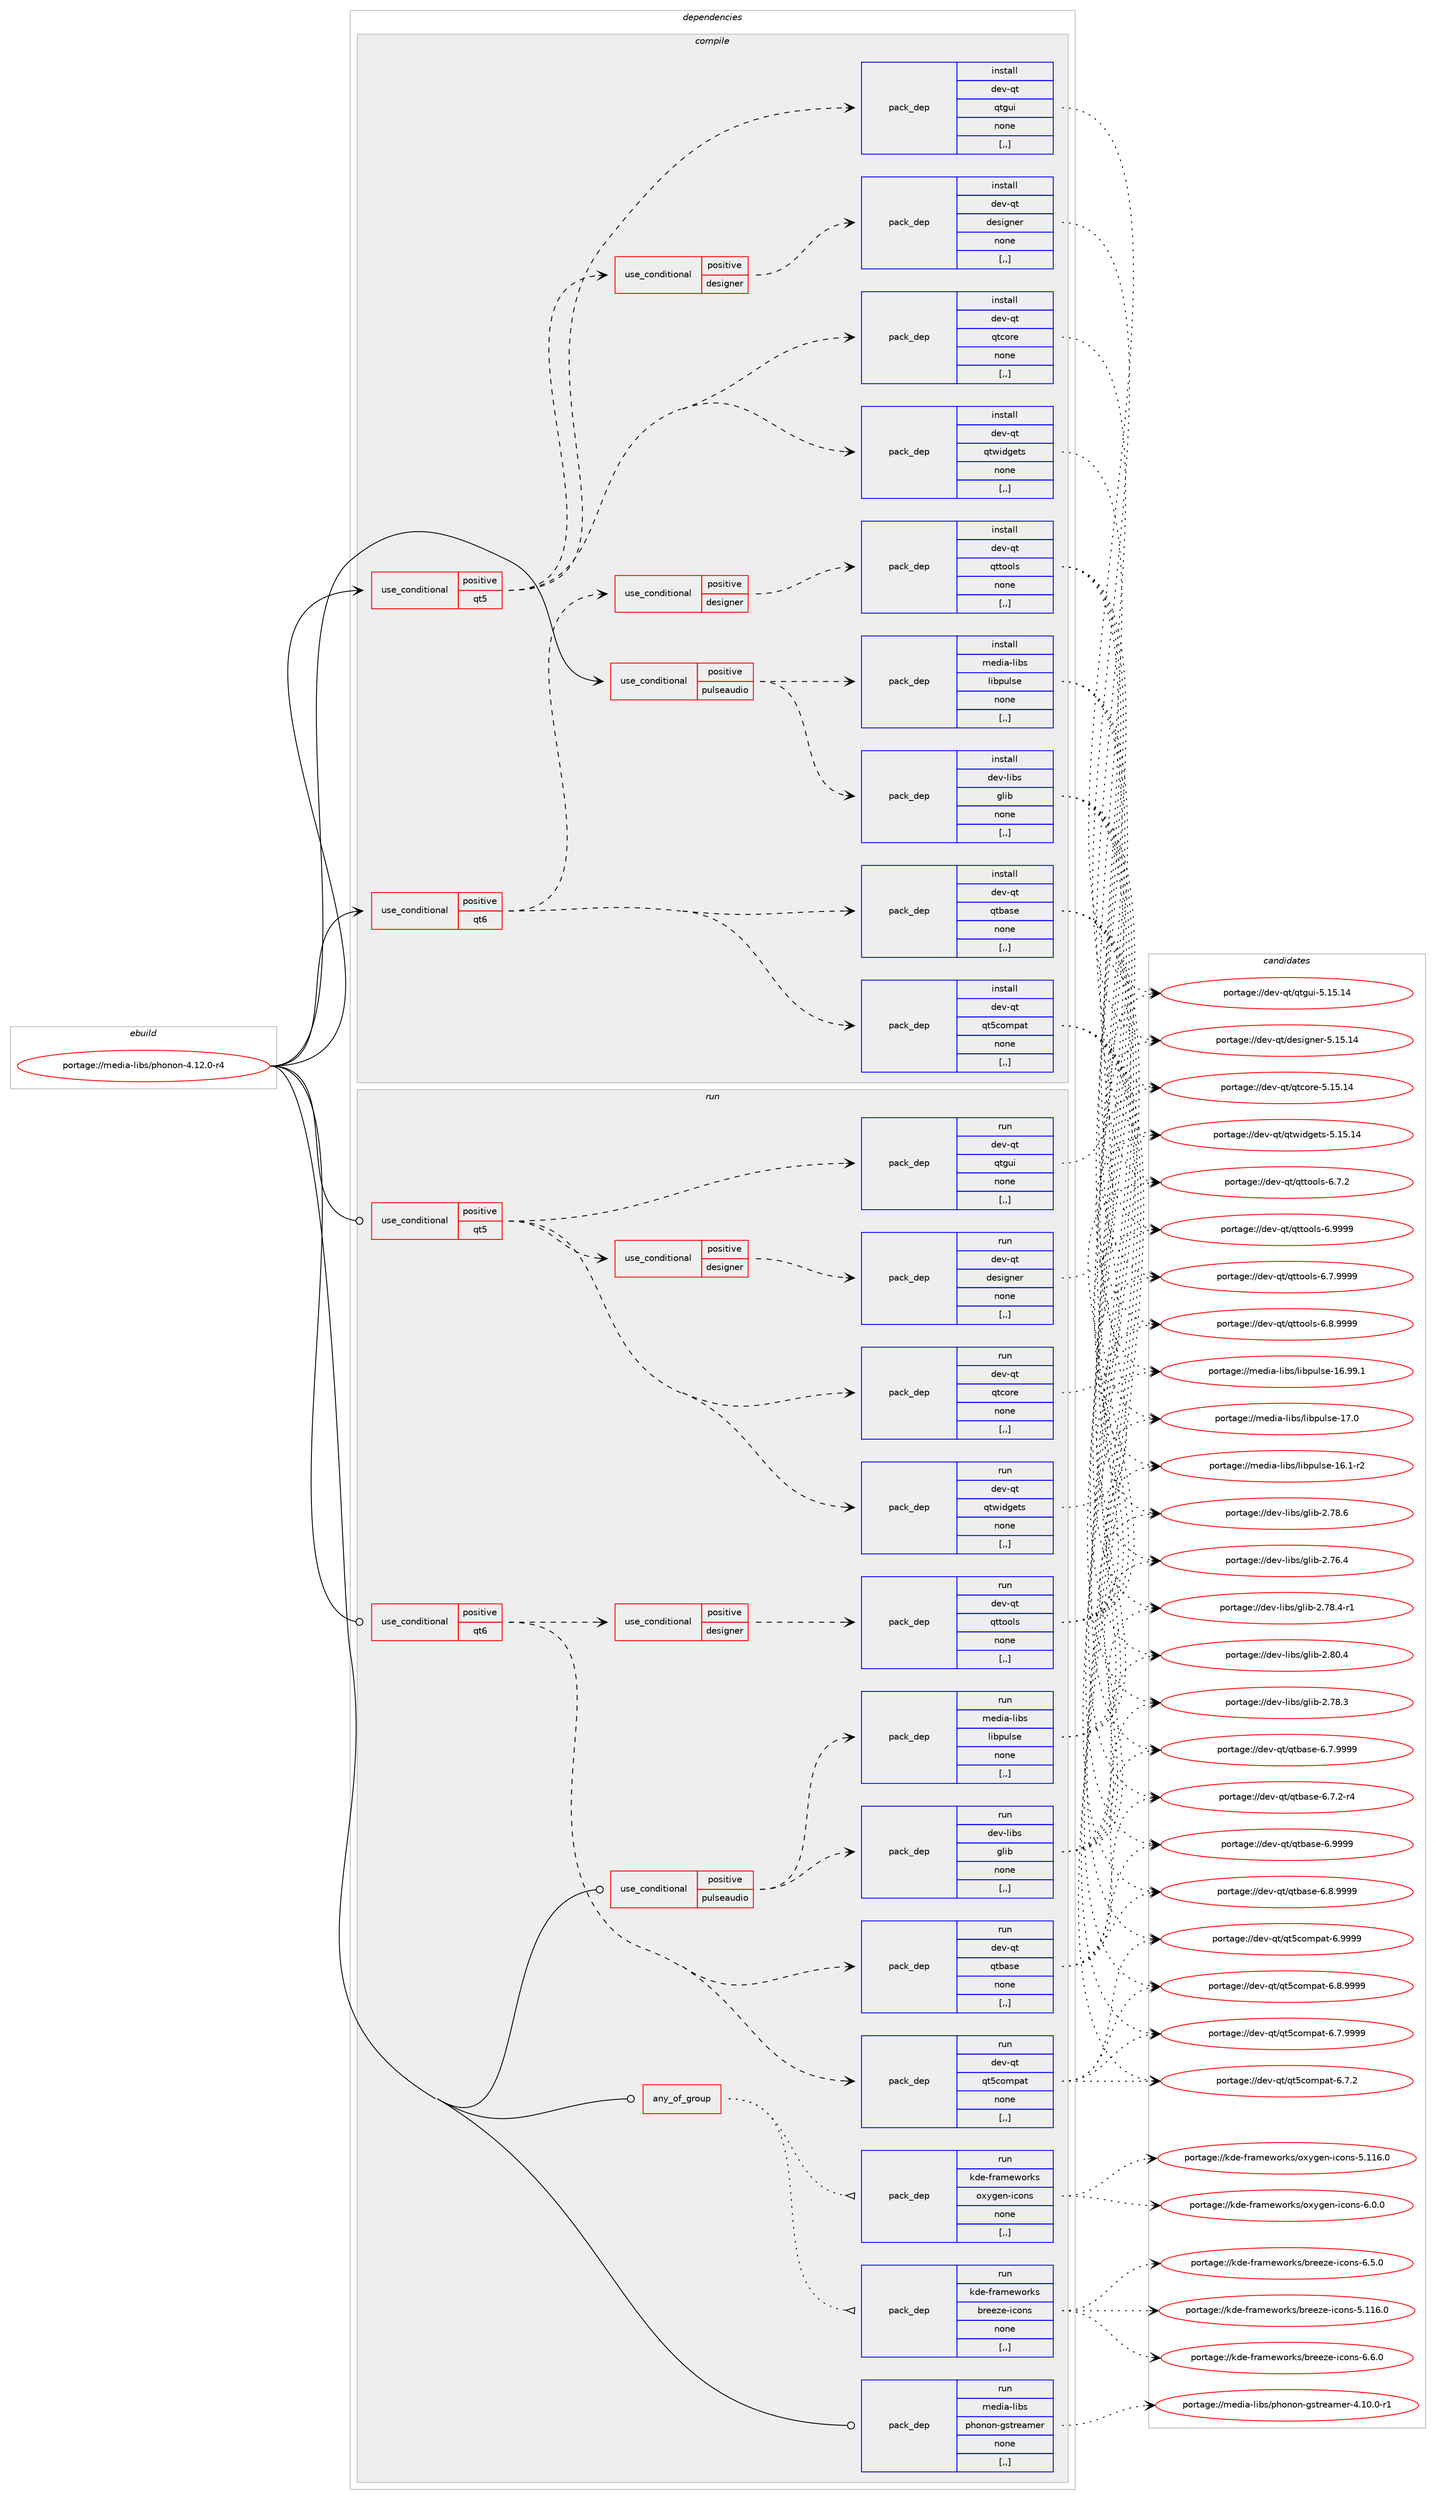 digraph prolog {

# *************
# Graph options
# *************

newrank=true;
concentrate=true;
compound=true;
graph [rankdir=LR,fontname=Helvetica,fontsize=10,ranksep=1.5];#, ranksep=2.5, nodesep=0.2];
edge  [arrowhead=vee];
node  [fontname=Helvetica,fontsize=10];

# **********
# The ebuild
# **********

subgraph cluster_leftcol {
color=gray;
label=<<i>ebuild</i>>;
id [label="portage://media-libs/phonon-4.12.0-r4", color=red, width=4, href="../media-libs/phonon-4.12.0-r4.svg"];
}

# ****************
# The dependencies
# ****************

subgraph cluster_midcol {
color=gray;
label=<<i>dependencies</i>>;
subgraph cluster_compile {
fillcolor="#eeeeee";
style=filled;
label=<<i>compile</i>>;
subgraph cond210964 {
dependency815528 [label=<<TABLE BORDER="0" CELLBORDER="1" CELLSPACING="0" CELLPADDING="4"><TR><TD ROWSPAN="3" CELLPADDING="10">use_conditional</TD></TR><TR><TD>positive</TD></TR><TR><TD>pulseaudio</TD></TR></TABLE>>, shape=none, color=red];
subgraph pack598422 {
dependency815529 [label=<<TABLE BORDER="0" CELLBORDER="1" CELLSPACING="0" CELLPADDING="4" WIDTH="220"><TR><TD ROWSPAN="6" CELLPADDING="30">pack_dep</TD></TR><TR><TD WIDTH="110">install</TD></TR><TR><TD>dev-libs</TD></TR><TR><TD>glib</TD></TR><TR><TD>none</TD></TR><TR><TD>[,,]</TD></TR></TABLE>>, shape=none, color=blue];
}
dependency815528:e -> dependency815529:w [weight=20,style="dashed",arrowhead="vee"];
subgraph pack598423 {
dependency815530 [label=<<TABLE BORDER="0" CELLBORDER="1" CELLSPACING="0" CELLPADDING="4" WIDTH="220"><TR><TD ROWSPAN="6" CELLPADDING="30">pack_dep</TD></TR><TR><TD WIDTH="110">install</TD></TR><TR><TD>media-libs</TD></TR><TR><TD>libpulse</TD></TR><TR><TD>none</TD></TR><TR><TD>[,,]</TD></TR></TABLE>>, shape=none, color=blue];
}
dependency815528:e -> dependency815530:w [weight=20,style="dashed",arrowhead="vee"];
}
id:e -> dependency815528:w [weight=20,style="solid",arrowhead="vee"];
subgraph cond210965 {
dependency815531 [label=<<TABLE BORDER="0" CELLBORDER="1" CELLSPACING="0" CELLPADDING="4"><TR><TD ROWSPAN="3" CELLPADDING="10">use_conditional</TD></TR><TR><TD>positive</TD></TR><TR><TD>qt5</TD></TR></TABLE>>, shape=none, color=red];
subgraph pack598424 {
dependency815532 [label=<<TABLE BORDER="0" CELLBORDER="1" CELLSPACING="0" CELLPADDING="4" WIDTH="220"><TR><TD ROWSPAN="6" CELLPADDING="30">pack_dep</TD></TR><TR><TD WIDTH="110">install</TD></TR><TR><TD>dev-qt</TD></TR><TR><TD>qtcore</TD></TR><TR><TD>none</TD></TR><TR><TD>[,,]</TD></TR></TABLE>>, shape=none, color=blue];
}
dependency815531:e -> dependency815532:w [weight=20,style="dashed",arrowhead="vee"];
subgraph pack598425 {
dependency815533 [label=<<TABLE BORDER="0" CELLBORDER="1" CELLSPACING="0" CELLPADDING="4" WIDTH="220"><TR><TD ROWSPAN="6" CELLPADDING="30">pack_dep</TD></TR><TR><TD WIDTH="110">install</TD></TR><TR><TD>dev-qt</TD></TR><TR><TD>qtgui</TD></TR><TR><TD>none</TD></TR><TR><TD>[,,]</TD></TR></TABLE>>, shape=none, color=blue];
}
dependency815531:e -> dependency815533:w [weight=20,style="dashed",arrowhead="vee"];
subgraph pack598426 {
dependency815534 [label=<<TABLE BORDER="0" CELLBORDER="1" CELLSPACING="0" CELLPADDING="4" WIDTH="220"><TR><TD ROWSPAN="6" CELLPADDING="30">pack_dep</TD></TR><TR><TD WIDTH="110">install</TD></TR><TR><TD>dev-qt</TD></TR><TR><TD>qtwidgets</TD></TR><TR><TD>none</TD></TR><TR><TD>[,,]</TD></TR></TABLE>>, shape=none, color=blue];
}
dependency815531:e -> dependency815534:w [weight=20,style="dashed",arrowhead="vee"];
subgraph cond210966 {
dependency815535 [label=<<TABLE BORDER="0" CELLBORDER="1" CELLSPACING="0" CELLPADDING="4"><TR><TD ROWSPAN="3" CELLPADDING="10">use_conditional</TD></TR><TR><TD>positive</TD></TR><TR><TD>designer</TD></TR></TABLE>>, shape=none, color=red];
subgraph pack598427 {
dependency815536 [label=<<TABLE BORDER="0" CELLBORDER="1" CELLSPACING="0" CELLPADDING="4" WIDTH="220"><TR><TD ROWSPAN="6" CELLPADDING="30">pack_dep</TD></TR><TR><TD WIDTH="110">install</TD></TR><TR><TD>dev-qt</TD></TR><TR><TD>designer</TD></TR><TR><TD>none</TD></TR><TR><TD>[,,]</TD></TR></TABLE>>, shape=none, color=blue];
}
dependency815535:e -> dependency815536:w [weight=20,style="dashed",arrowhead="vee"];
}
dependency815531:e -> dependency815535:w [weight=20,style="dashed",arrowhead="vee"];
}
id:e -> dependency815531:w [weight=20,style="solid",arrowhead="vee"];
subgraph cond210967 {
dependency815537 [label=<<TABLE BORDER="0" CELLBORDER="1" CELLSPACING="0" CELLPADDING="4"><TR><TD ROWSPAN="3" CELLPADDING="10">use_conditional</TD></TR><TR><TD>positive</TD></TR><TR><TD>qt6</TD></TR></TABLE>>, shape=none, color=red];
subgraph pack598428 {
dependency815538 [label=<<TABLE BORDER="0" CELLBORDER="1" CELLSPACING="0" CELLPADDING="4" WIDTH="220"><TR><TD ROWSPAN="6" CELLPADDING="30">pack_dep</TD></TR><TR><TD WIDTH="110">install</TD></TR><TR><TD>dev-qt</TD></TR><TR><TD>qt5compat</TD></TR><TR><TD>none</TD></TR><TR><TD>[,,]</TD></TR></TABLE>>, shape=none, color=blue];
}
dependency815537:e -> dependency815538:w [weight=20,style="dashed",arrowhead="vee"];
subgraph pack598429 {
dependency815539 [label=<<TABLE BORDER="0" CELLBORDER="1" CELLSPACING="0" CELLPADDING="4" WIDTH="220"><TR><TD ROWSPAN="6" CELLPADDING="30">pack_dep</TD></TR><TR><TD WIDTH="110">install</TD></TR><TR><TD>dev-qt</TD></TR><TR><TD>qtbase</TD></TR><TR><TD>none</TD></TR><TR><TD>[,,]</TD></TR></TABLE>>, shape=none, color=blue];
}
dependency815537:e -> dependency815539:w [weight=20,style="dashed",arrowhead="vee"];
subgraph cond210968 {
dependency815540 [label=<<TABLE BORDER="0" CELLBORDER="1" CELLSPACING="0" CELLPADDING="4"><TR><TD ROWSPAN="3" CELLPADDING="10">use_conditional</TD></TR><TR><TD>positive</TD></TR><TR><TD>designer</TD></TR></TABLE>>, shape=none, color=red];
subgraph pack598430 {
dependency815541 [label=<<TABLE BORDER="0" CELLBORDER="1" CELLSPACING="0" CELLPADDING="4" WIDTH="220"><TR><TD ROWSPAN="6" CELLPADDING="30">pack_dep</TD></TR><TR><TD WIDTH="110">install</TD></TR><TR><TD>dev-qt</TD></TR><TR><TD>qttools</TD></TR><TR><TD>none</TD></TR><TR><TD>[,,]</TD></TR></TABLE>>, shape=none, color=blue];
}
dependency815540:e -> dependency815541:w [weight=20,style="dashed",arrowhead="vee"];
}
dependency815537:e -> dependency815540:w [weight=20,style="dashed",arrowhead="vee"];
}
id:e -> dependency815537:w [weight=20,style="solid",arrowhead="vee"];
}
subgraph cluster_compileandrun {
fillcolor="#eeeeee";
style=filled;
label=<<i>compile and run</i>>;
}
subgraph cluster_run {
fillcolor="#eeeeee";
style=filled;
label=<<i>run</i>>;
subgraph any5748 {
dependency815542 [label=<<TABLE BORDER="0" CELLBORDER="1" CELLSPACING="0" CELLPADDING="4"><TR><TD CELLPADDING="10">any_of_group</TD></TR></TABLE>>, shape=none, color=red];subgraph pack598431 {
dependency815543 [label=<<TABLE BORDER="0" CELLBORDER="1" CELLSPACING="0" CELLPADDING="4" WIDTH="220"><TR><TD ROWSPAN="6" CELLPADDING="30">pack_dep</TD></TR><TR><TD WIDTH="110">run</TD></TR><TR><TD>kde-frameworks</TD></TR><TR><TD>breeze-icons</TD></TR><TR><TD>none</TD></TR><TR><TD>[,,]</TD></TR></TABLE>>, shape=none, color=blue];
}
dependency815542:e -> dependency815543:w [weight=20,style="dotted",arrowhead="oinv"];
subgraph pack598432 {
dependency815544 [label=<<TABLE BORDER="0" CELLBORDER="1" CELLSPACING="0" CELLPADDING="4" WIDTH="220"><TR><TD ROWSPAN="6" CELLPADDING="30">pack_dep</TD></TR><TR><TD WIDTH="110">run</TD></TR><TR><TD>kde-frameworks</TD></TR><TR><TD>oxygen-icons</TD></TR><TR><TD>none</TD></TR><TR><TD>[,,]</TD></TR></TABLE>>, shape=none, color=blue];
}
dependency815542:e -> dependency815544:w [weight=20,style="dotted",arrowhead="oinv"];
}
id:e -> dependency815542:w [weight=20,style="solid",arrowhead="odot"];
subgraph cond210969 {
dependency815545 [label=<<TABLE BORDER="0" CELLBORDER="1" CELLSPACING="0" CELLPADDING="4"><TR><TD ROWSPAN="3" CELLPADDING="10">use_conditional</TD></TR><TR><TD>positive</TD></TR><TR><TD>pulseaudio</TD></TR></TABLE>>, shape=none, color=red];
subgraph pack598433 {
dependency815546 [label=<<TABLE BORDER="0" CELLBORDER="1" CELLSPACING="0" CELLPADDING="4" WIDTH="220"><TR><TD ROWSPAN="6" CELLPADDING="30">pack_dep</TD></TR><TR><TD WIDTH="110">run</TD></TR><TR><TD>dev-libs</TD></TR><TR><TD>glib</TD></TR><TR><TD>none</TD></TR><TR><TD>[,,]</TD></TR></TABLE>>, shape=none, color=blue];
}
dependency815545:e -> dependency815546:w [weight=20,style="dashed",arrowhead="vee"];
subgraph pack598434 {
dependency815547 [label=<<TABLE BORDER="0" CELLBORDER="1" CELLSPACING="0" CELLPADDING="4" WIDTH="220"><TR><TD ROWSPAN="6" CELLPADDING="30">pack_dep</TD></TR><TR><TD WIDTH="110">run</TD></TR><TR><TD>media-libs</TD></TR><TR><TD>libpulse</TD></TR><TR><TD>none</TD></TR><TR><TD>[,,]</TD></TR></TABLE>>, shape=none, color=blue];
}
dependency815545:e -> dependency815547:w [weight=20,style="dashed",arrowhead="vee"];
}
id:e -> dependency815545:w [weight=20,style="solid",arrowhead="odot"];
subgraph cond210970 {
dependency815548 [label=<<TABLE BORDER="0" CELLBORDER="1" CELLSPACING="0" CELLPADDING="4"><TR><TD ROWSPAN="3" CELLPADDING="10">use_conditional</TD></TR><TR><TD>positive</TD></TR><TR><TD>qt5</TD></TR></TABLE>>, shape=none, color=red];
subgraph pack598435 {
dependency815549 [label=<<TABLE BORDER="0" CELLBORDER="1" CELLSPACING="0" CELLPADDING="4" WIDTH="220"><TR><TD ROWSPAN="6" CELLPADDING="30">pack_dep</TD></TR><TR><TD WIDTH="110">run</TD></TR><TR><TD>dev-qt</TD></TR><TR><TD>qtcore</TD></TR><TR><TD>none</TD></TR><TR><TD>[,,]</TD></TR></TABLE>>, shape=none, color=blue];
}
dependency815548:e -> dependency815549:w [weight=20,style="dashed",arrowhead="vee"];
subgraph pack598436 {
dependency815550 [label=<<TABLE BORDER="0" CELLBORDER="1" CELLSPACING="0" CELLPADDING="4" WIDTH="220"><TR><TD ROWSPAN="6" CELLPADDING="30">pack_dep</TD></TR><TR><TD WIDTH="110">run</TD></TR><TR><TD>dev-qt</TD></TR><TR><TD>qtgui</TD></TR><TR><TD>none</TD></TR><TR><TD>[,,]</TD></TR></TABLE>>, shape=none, color=blue];
}
dependency815548:e -> dependency815550:w [weight=20,style="dashed",arrowhead="vee"];
subgraph pack598437 {
dependency815551 [label=<<TABLE BORDER="0" CELLBORDER="1" CELLSPACING="0" CELLPADDING="4" WIDTH="220"><TR><TD ROWSPAN="6" CELLPADDING="30">pack_dep</TD></TR><TR><TD WIDTH="110">run</TD></TR><TR><TD>dev-qt</TD></TR><TR><TD>qtwidgets</TD></TR><TR><TD>none</TD></TR><TR><TD>[,,]</TD></TR></TABLE>>, shape=none, color=blue];
}
dependency815548:e -> dependency815551:w [weight=20,style="dashed",arrowhead="vee"];
subgraph cond210971 {
dependency815552 [label=<<TABLE BORDER="0" CELLBORDER="1" CELLSPACING="0" CELLPADDING="4"><TR><TD ROWSPAN="3" CELLPADDING="10">use_conditional</TD></TR><TR><TD>positive</TD></TR><TR><TD>designer</TD></TR></TABLE>>, shape=none, color=red];
subgraph pack598438 {
dependency815553 [label=<<TABLE BORDER="0" CELLBORDER="1" CELLSPACING="0" CELLPADDING="4" WIDTH="220"><TR><TD ROWSPAN="6" CELLPADDING="30">pack_dep</TD></TR><TR><TD WIDTH="110">run</TD></TR><TR><TD>dev-qt</TD></TR><TR><TD>designer</TD></TR><TR><TD>none</TD></TR><TR><TD>[,,]</TD></TR></TABLE>>, shape=none, color=blue];
}
dependency815552:e -> dependency815553:w [weight=20,style="dashed",arrowhead="vee"];
}
dependency815548:e -> dependency815552:w [weight=20,style="dashed",arrowhead="vee"];
}
id:e -> dependency815548:w [weight=20,style="solid",arrowhead="odot"];
subgraph cond210972 {
dependency815554 [label=<<TABLE BORDER="0" CELLBORDER="1" CELLSPACING="0" CELLPADDING="4"><TR><TD ROWSPAN="3" CELLPADDING="10">use_conditional</TD></TR><TR><TD>positive</TD></TR><TR><TD>qt6</TD></TR></TABLE>>, shape=none, color=red];
subgraph pack598439 {
dependency815555 [label=<<TABLE BORDER="0" CELLBORDER="1" CELLSPACING="0" CELLPADDING="4" WIDTH="220"><TR><TD ROWSPAN="6" CELLPADDING="30">pack_dep</TD></TR><TR><TD WIDTH="110">run</TD></TR><TR><TD>dev-qt</TD></TR><TR><TD>qt5compat</TD></TR><TR><TD>none</TD></TR><TR><TD>[,,]</TD></TR></TABLE>>, shape=none, color=blue];
}
dependency815554:e -> dependency815555:w [weight=20,style="dashed",arrowhead="vee"];
subgraph pack598440 {
dependency815556 [label=<<TABLE BORDER="0" CELLBORDER="1" CELLSPACING="0" CELLPADDING="4" WIDTH="220"><TR><TD ROWSPAN="6" CELLPADDING="30">pack_dep</TD></TR><TR><TD WIDTH="110">run</TD></TR><TR><TD>dev-qt</TD></TR><TR><TD>qtbase</TD></TR><TR><TD>none</TD></TR><TR><TD>[,,]</TD></TR></TABLE>>, shape=none, color=blue];
}
dependency815554:e -> dependency815556:w [weight=20,style="dashed",arrowhead="vee"];
subgraph cond210973 {
dependency815557 [label=<<TABLE BORDER="0" CELLBORDER="1" CELLSPACING="0" CELLPADDING="4"><TR><TD ROWSPAN="3" CELLPADDING="10">use_conditional</TD></TR><TR><TD>positive</TD></TR><TR><TD>designer</TD></TR></TABLE>>, shape=none, color=red];
subgraph pack598441 {
dependency815558 [label=<<TABLE BORDER="0" CELLBORDER="1" CELLSPACING="0" CELLPADDING="4" WIDTH="220"><TR><TD ROWSPAN="6" CELLPADDING="30">pack_dep</TD></TR><TR><TD WIDTH="110">run</TD></TR><TR><TD>dev-qt</TD></TR><TR><TD>qttools</TD></TR><TR><TD>none</TD></TR><TR><TD>[,,]</TD></TR></TABLE>>, shape=none, color=blue];
}
dependency815557:e -> dependency815558:w [weight=20,style="dashed",arrowhead="vee"];
}
dependency815554:e -> dependency815557:w [weight=20,style="dashed",arrowhead="vee"];
}
id:e -> dependency815554:w [weight=20,style="solid",arrowhead="odot"];
subgraph pack598442 {
dependency815559 [label=<<TABLE BORDER="0" CELLBORDER="1" CELLSPACING="0" CELLPADDING="4" WIDTH="220"><TR><TD ROWSPAN="6" CELLPADDING="30">pack_dep</TD></TR><TR><TD WIDTH="110">run</TD></TR><TR><TD>media-libs</TD></TR><TR><TD>phonon-gstreamer</TD></TR><TR><TD>none</TD></TR><TR><TD>[,,]</TD></TR></TABLE>>, shape=none, color=blue];
}
id:e -> dependency815559:w [weight=20,style="solid",arrowhead="odot"];
}
}

# **************
# The candidates
# **************

subgraph cluster_choices {
rank=same;
color=gray;
label=<<i>candidates</i>>;

subgraph choice598422 {
color=black;
nodesep=1;
choice1001011184510810598115471031081059845504656484652 [label="portage://dev-libs/glib-2.80.4", color=red, width=4,href="../dev-libs/glib-2.80.4.svg"];
choice1001011184510810598115471031081059845504655564654 [label="portage://dev-libs/glib-2.78.6", color=red, width=4,href="../dev-libs/glib-2.78.6.svg"];
choice10010111845108105981154710310810598455046555646524511449 [label="portage://dev-libs/glib-2.78.4-r1", color=red, width=4,href="../dev-libs/glib-2.78.4-r1.svg"];
choice1001011184510810598115471031081059845504655564651 [label="portage://dev-libs/glib-2.78.3", color=red, width=4,href="../dev-libs/glib-2.78.3.svg"];
choice1001011184510810598115471031081059845504655544652 [label="portage://dev-libs/glib-2.76.4", color=red, width=4,href="../dev-libs/glib-2.76.4.svg"];
dependency815529:e -> choice1001011184510810598115471031081059845504656484652:w [style=dotted,weight="100"];
dependency815529:e -> choice1001011184510810598115471031081059845504655564654:w [style=dotted,weight="100"];
dependency815529:e -> choice10010111845108105981154710310810598455046555646524511449:w [style=dotted,weight="100"];
dependency815529:e -> choice1001011184510810598115471031081059845504655564651:w [style=dotted,weight="100"];
dependency815529:e -> choice1001011184510810598115471031081059845504655544652:w [style=dotted,weight="100"];
}
subgraph choice598423 {
color=black;
nodesep=1;
choice10910110010597451081059811547108105981121171081151014549554648 [label="portage://media-libs/libpulse-17.0", color=red, width=4,href="../media-libs/libpulse-17.0.svg"];
choice10910110010597451081059811547108105981121171081151014549544657574649 [label="portage://media-libs/libpulse-16.99.1", color=red, width=4,href="../media-libs/libpulse-16.99.1.svg"];
choice109101100105974510810598115471081059811211710811510145495446494511450 [label="portage://media-libs/libpulse-16.1-r2", color=red, width=4,href="../media-libs/libpulse-16.1-r2.svg"];
dependency815530:e -> choice10910110010597451081059811547108105981121171081151014549554648:w [style=dotted,weight="100"];
dependency815530:e -> choice10910110010597451081059811547108105981121171081151014549544657574649:w [style=dotted,weight="100"];
dependency815530:e -> choice109101100105974510810598115471081059811211710811510145495446494511450:w [style=dotted,weight="100"];
}
subgraph choice598424 {
color=black;
nodesep=1;
choice1001011184511311647113116991111141014553464953464952 [label="portage://dev-qt/qtcore-5.15.14", color=red, width=4,href="../dev-qt/qtcore-5.15.14.svg"];
dependency815532:e -> choice1001011184511311647113116991111141014553464953464952:w [style=dotted,weight="100"];
}
subgraph choice598425 {
color=black;
nodesep=1;
choice10010111845113116471131161031171054553464953464952 [label="portage://dev-qt/qtgui-5.15.14", color=red, width=4,href="../dev-qt/qtgui-5.15.14.svg"];
dependency815533:e -> choice10010111845113116471131161031171054553464953464952:w [style=dotted,weight="100"];
}
subgraph choice598426 {
color=black;
nodesep=1;
choice10010111845113116471131161191051001031011161154553464953464952 [label="portage://dev-qt/qtwidgets-5.15.14", color=red, width=4,href="../dev-qt/qtwidgets-5.15.14.svg"];
dependency815534:e -> choice10010111845113116471131161191051001031011161154553464953464952:w [style=dotted,weight="100"];
}
subgraph choice598427 {
color=black;
nodesep=1;
choice10010111845113116471001011151051031101011144553464953464952 [label="portage://dev-qt/designer-5.15.14", color=red, width=4,href="../dev-qt/designer-5.15.14.svg"];
dependency815536:e -> choice10010111845113116471001011151051031101011144553464953464952:w [style=dotted,weight="100"];
}
subgraph choice598428 {
color=black;
nodesep=1;
choice100101118451131164711311653991111091129711645544657575757 [label="portage://dev-qt/qt5compat-6.9999", color=red, width=4,href="../dev-qt/qt5compat-6.9999.svg"];
choice1001011184511311647113116539911110911297116455446564657575757 [label="portage://dev-qt/qt5compat-6.8.9999", color=red, width=4,href="../dev-qt/qt5compat-6.8.9999.svg"];
choice1001011184511311647113116539911110911297116455446554657575757 [label="portage://dev-qt/qt5compat-6.7.9999", color=red, width=4,href="../dev-qt/qt5compat-6.7.9999.svg"];
choice1001011184511311647113116539911110911297116455446554650 [label="portage://dev-qt/qt5compat-6.7.2", color=red, width=4,href="../dev-qt/qt5compat-6.7.2.svg"];
dependency815538:e -> choice100101118451131164711311653991111091129711645544657575757:w [style=dotted,weight="100"];
dependency815538:e -> choice1001011184511311647113116539911110911297116455446564657575757:w [style=dotted,weight="100"];
dependency815538:e -> choice1001011184511311647113116539911110911297116455446554657575757:w [style=dotted,weight="100"];
dependency815538:e -> choice1001011184511311647113116539911110911297116455446554650:w [style=dotted,weight="100"];
}
subgraph choice598429 {
color=black;
nodesep=1;
choice1001011184511311647113116989711510145544657575757 [label="portage://dev-qt/qtbase-6.9999", color=red, width=4,href="../dev-qt/qtbase-6.9999.svg"];
choice10010111845113116471131169897115101455446564657575757 [label="portage://dev-qt/qtbase-6.8.9999", color=red, width=4,href="../dev-qt/qtbase-6.8.9999.svg"];
choice10010111845113116471131169897115101455446554657575757 [label="portage://dev-qt/qtbase-6.7.9999", color=red, width=4,href="../dev-qt/qtbase-6.7.9999.svg"];
choice100101118451131164711311698971151014554465546504511452 [label="portage://dev-qt/qtbase-6.7.2-r4", color=red, width=4,href="../dev-qt/qtbase-6.7.2-r4.svg"];
dependency815539:e -> choice1001011184511311647113116989711510145544657575757:w [style=dotted,weight="100"];
dependency815539:e -> choice10010111845113116471131169897115101455446564657575757:w [style=dotted,weight="100"];
dependency815539:e -> choice10010111845113116471131169897115101455446554657575757:w [style=dotted,weight="100"];
dependency815539:e -> choice100101118451131164711311698971151014554465546504511452:w [style=dotted,weight="100"];
}
subgraph choice598430 {
color=black;
nodesep=1;
choice100101118451131164711311611611111110811545544657575757 [label="portage://dev-qt/qttools-6.9999", color=red, width=4,href="../dev-qt/qttools-6.9999.svg"];
choice1001011184511311647113116116111111108115455446564657575757 [label="portage://dev-qt/qttools-6.8.9999", color=red, width=4,href="../dev-qt/qttools-6.8.9999.svg"];
choice1001011184511311647113116116111111108115455446554657575757 [label="portage://dev-qt/qttools-6.7.9999", color=red, width=4,href="../dev-qt/qttools-6.7.9999.svg"];
choice1001011184511311647113116116111111108115455446554650 [label="portage://dev-qt/qttools-6.7.2", color=red, width=4,href="../dev-qt/qttools-6.7.2.svg"];
dependency815541:e -> choice100101118451131164711311611611111110811545544657575757:w [style=dotted,weight="100"];
dependency815541:e -> choice1001011184511311647113116116111111108115455446564657575757:w [style=dotted,weight="100"];
dependency815541:e -> choice1001011184511311647113116116111111108115455446554657575757:w [style=dotted,weight="100"];
dependency815541:e -> choice1001011184511311647113116116111111108115455446554650:w [style=dotted,weight="100"];
}
subgraph choice598431 {
color=black;
nodesep=1;
choice107100101451021149710910111911111410711547981141011011221014510599111110115455446544648 [label="portage://kde-frameworks/breeze-icons-6.6.0", color=red, width=4,href="../kde-frameworks/breeze-icons-6.6.0.svg"];
choice107100101451021149710910111911111410711547981141011011221014510599111110115455446534648 [label="portage://kde-frameworks/breeze-icons-6.5.0", color=red, width=4,href="../kde-frameworks/breeze-icons-6.5.0.svg"];
choice1071001014510211497109101119111114107115479811410110112210145105991111101154553464949544648 [label="portage://kde-frameworks/breeze-icons-5.116.0", color=red, width=4,href="../kde-frameworks/breeze-icons-5.116.0.svg"];
dependency815543:e -> choice107100101451021149710910111911111410711547981141011011221014510599111110115455446544648:w [style=dotted,weight="100"];
dependency815543:e -> choice107100101451021149710910111911111410711547981141011011221014510599111110115455446534648:w [style=dotted,weight="100"];
dependency815543:e -> choice1071001014510211497109101119111114107115479811410110112210145105991111101154553464949544648:w [style=dotted,weight="100"];
}
subgraph choice598432 {
color=black;
nodesep=1;
choice1071001014510211497109101119111114107115471111201211031011104510599111110115455446484648 [label="portage://kde-frameworks/oxygen-icons-6.0.0", color=red, width=4,href="../kde-frameworks/oxygen-icons-6.0.0.svg"];
choice10710010145102114971091011191111141071154711112012110310111045105991111101154553464949544648 [label="portage://kde-frameworks/oxygen-icons-5.116.0", color=red, width=4,href="../kde-frameworks/oxygen-icons-5.116.0.svg"];
dependency815544:e -> choice1071001014510211497109101119111114107115471111201211031011104510599111110115455446484648:w [style=dotted,weight="100"];
dependency815544:e -> choice10710010145102114971091011191111141071154711112012110310111045105991111101154553464949544648:w [style=dotted,weight="100"];
}
subgraph choice598433 {
color=black;
nodesep=1;
choice1001011184510810598115471031081059845504656484652 [label="portage://dev-libs/glib-2.80.4", color=red, width=4,href="../dev-libs/glib-2.80.4.svg"];
choice1001011184510810598115471031081059845504655564654 [label="portage://dev-libs/glib-2.78.6", color=red, width=4,href="../dev-libs/glib-2.78.6.svg"];
choice10010111845108105981154710310810598455046555646524511449 [label="portage://dev-libs/glib-2.78.4-r1", color=red, width=4,href="../dev-libs/glib-2.78.4-r1.svg"];
choice1001011184510810598115471031081059845504655564651 [label="portage://dev-libs/glib-2.78.3", color=red, width=4,href="../dev-libs/glib-2.78.3.svg"];
choice1001011184510810598115471031081059845504655544652 [label="portage://dev-libs/glib-2.76.4", color=red, width=4,href="../dev-libs/glib-2.76.4.svg"];
dependency815546:e -> choice1001011184510810598115471031081059845504656484652:w [style=dotted,weight="100"];
dependency815546:e -> choice1001011184510810598115471031081059845504655564654:w [style=dotted,weight="100"];
dependency815546:e -> choice10010111845108105981154710310810598455046555646524511449:w [style=dotted,weight="100"];
dependency815546:e -> choice1001011184510810598115471031081059845504655564651:w [style=dotted,weight="100"];
dependency815546:e -> choice1001011184510810598115471031081059845504655544652:w [style=dotted,weight="100"];
}
subgraph choice598434 {
color=black;
nodesep=1;
choice10910110010597451081059811547108105981121171081151014549554648 [label="portage://media-libs/libpulse-17.0", color=red, width=4,href="../media-libs/libpulse-17.0.svg"];
choice10910110010597451081059811547108105981121171081151014549544657574649 [label="portage://media-libs/libpulse-16.99.1", color=red, width=4,href="../media-libs/libpulse-16.99.1.svg"];
choice109101100105974510810598115471081059811211710811510145495446494511450 [label="portage://media-libs/libpulse-16.1-r2", color=red, width=4,href="../media-libs/libpulse-16.1-r2.svg"];
dependency815547:e -> choice10910110010597451081059811547108105981121171081151014549554648:w [style=dotted,weight="100"];
dependency815547:e -> choice10910110010597451081059811547108105981121171081151014549544657574649:w [style=dotted,weight="100"];
dependency815547:e -> choice109101100105974510810598115471081059811211710811510145495446494511450:w [style=dotted,weight="100"];
}
subgraph choice598435 {
color=black;
nodesep=1;
choice1001011184511311647113116991111141014553464953464952 [label="portage://dev-qt/qtcore-5.15.14", color=red, width=4,href="../dev-qt/qtcore-5.15.14.svg"];
dependency815549:e -> choice1001011184511311647113116991111141014553464953464952:w [style=dotted,weight="100"];
}
subgraph choice598436 {
color=black;
nodesep=1;
choice10010111845113116471131161031171054553464953464952 [label="portage://dev-qt/qtgui-5.15.14", color=red, width=4,href="../dev-qt/qtgui-5.15.14.svg"];
dependency815550:e -> choice10010111845113116471131161031171054553464953464952:w [style=dotted,weight="100"];
}
subgraph choice598437 {
color=black;
nodesep=1;
choice10010111845113116471131161191051001031011161154553464953464952 [label="portage://dev-qt/qtwidgets-5.15.14", color=red, width=4,href="../dev-qt/qtwidgets-5.15.14.svg"];
dependency815551:e -> choice10010111845113116471131161191051001031011161154553464953464952:w [style=dotted,weight="100"];
}
subgraph choice598438 {
color=black;
nodesep=1;
choice10010111845113116471001011151051031101011144553464953464952 [label="portage://dev-qt/designer-5.15.14", color=red, width=4,href="../dev-qt/designer-5.15.14.svg"];
dependency815553:e -> choice10010111845113116471001011151051031101011144553464953464952:w [style=dotted,weight="100"];
}
subgraph choice598439 {
color=black;
nodesep=1;
choice100101118451131164711311653991111091129711645544657575757 [label="portage://dev-qt/qt5compat-6.9999", color=red, width=4,href="../dev-qt/qt5compat-6.9999.svg"];
choice1001011184511311647113116539911110911297116455446564657575757 [label="portage://dev-qt/qt5compat-6.8.9999", color=red, width=4,href="../dev-qt/qt5compat-6.8.9999.svg"];
choice1001011184511311647113116539911110911297116455446554657575757 [label="portage://dev-qt/qt5compat-6.7.9999", color=red, width=4,href="../dev-qt/qt5compat-6.7.9999.svg"];
choice1001011184511311647113116539911110911297116455446554650 [label="portage://dev-qt/qt5compat-6.7.2", color=red, width=4,href="../dev-qt/qt5compat-6.7.2.svg"];
dependency815555:e -> choice100101118451131164711311653991111091129711645544657575757:w [style=dotted,weight="100"];
dependency815555:e -> choice1001011184511311647113116539911110911297116455446564657575757:w [style=dotted,weight="100"];
dependency815555:e -> choice1001011184511311647113116539911110911297116455446554657575757:w [style=dotted,weight="100"];
dependency815555:e -> choice1001011184511311647113116539911110911297116455446554650:w [style=dotted,weight="100"];
}
subgraph choice598440 {
color=black;
nodesep=1;
choice1001011184511311647113116989711510145544657575757 [label="portage://dev-qt/qtbase-6.9999", color=red, width=4,href="../dev-qt/qtbase-6.9999.svg"];
choice10010111845113116471131169897115101455446564657575757 [label="portage://dev-qt/qtbase-6.8.9999", color=red, width=4,href="../dev-qt/qtbase-6.8.9999.svg"];
choice10010111845113116471131169897115101455446554657575757 [label="portage://dev-qt/qtbase-6.7.9999", color=red, width=4,href="../dev-qt/qtbase-6.7.9999.svg"];
choice100101118451131164711311698971151014554465546504511452 [label="portage://dev-qt/qtbase-6.7.2-r4", color=red, width=4,href="../dev-qt/qtbase-6.7.2-r4.svg"];
dependency815556:e -> choice1001011184511311647113116989711510145544657575757:w [style=dotted,weight="100"];
dependency815556:e -> choice10010111845113116471131169897115101455446564657575757:w [style=dotted,weight="100"];
dependency815556:e -> choice10010111845113116471131169897115101455446554657575757:w [style=dotted,weight="100"];
dependency815556:e -> choice100101118451131164711311698971151014554465546504511452:w [style=dotted,weight="100"];
}
subgraph choice598441 {
color=black;
nodesep=1;
choice100101118451131164711311611611111110811545544657575757 [label="portage://dev-qt/qttools-6.9999", color=red, width=4,href="../dev-qt/qttools-6.9999.svg"];
choice1001011184511311647113116116111111108115455446564657575757 [label="portage://dev-qt/qttools-6.8.9999", color=red, width=4,href="../dev-qt/qttools-6.8.9999.svg"];
choice1001011184511311647113116116111111108115455446554657575757 [label="portage://dev-qt/qttools-6.7.9999", color=red, width=4,href="../dev-qt/qttools-6.7.9999.svg"];
choice1001011184511311647113116116111111108115455446554650 [label="portage://dev-qt/qttools-6.7.2", color=red, width=4,href="../dev-qt/qttools-6.7.2.svg"];
dependency815558:e -> choice100101118451131164711311611611111110811545544657575757:w [style=dotted,weight="100"];
dependency815558:e -> choice1001011184511311647113116116111111108115455446564657575757:w [style=dotted,weight="100"];
dependency815558:e -> choice1001011184511311647113116116111111108115455446554657575757:w [style=dotted,weight="100"];
dependency815558:e -> choice1001011184511311647113116116111111108115455446554650:w [style=dotted,weight="100"];
}
subgraph choice598442 {
color=black;
nodesep=1;
choice109101100105974510810598115471121041111101111104510311511611410197109101114455246494846484511449 [label="portage://media-libs/phonon-gstreamer-4.10.0-r1", color=red, width=4,href="../media-libs/phonon-gstreamer-4.10.0-r1.svg"];
dependency815559:e -> choice109101100105974510810598115471121041111101111104510311511611410197109101114455246494846484511449:w [style=dotted,weight="100"];
}
}

}

